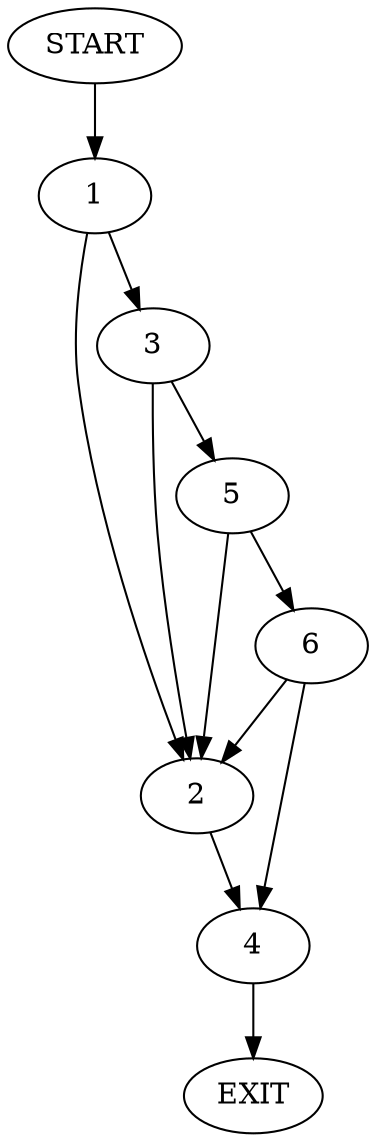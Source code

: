 digraph {
0 [label="START"]
7 [label="EXIT"]
0 -> 1
1 -> 2
1 -> 3
2 -> 4
3 -> 2
3 -> 5
5 -> 2
5 -> 6
6 -> 2
6 -> 4
4 -> 7
}
